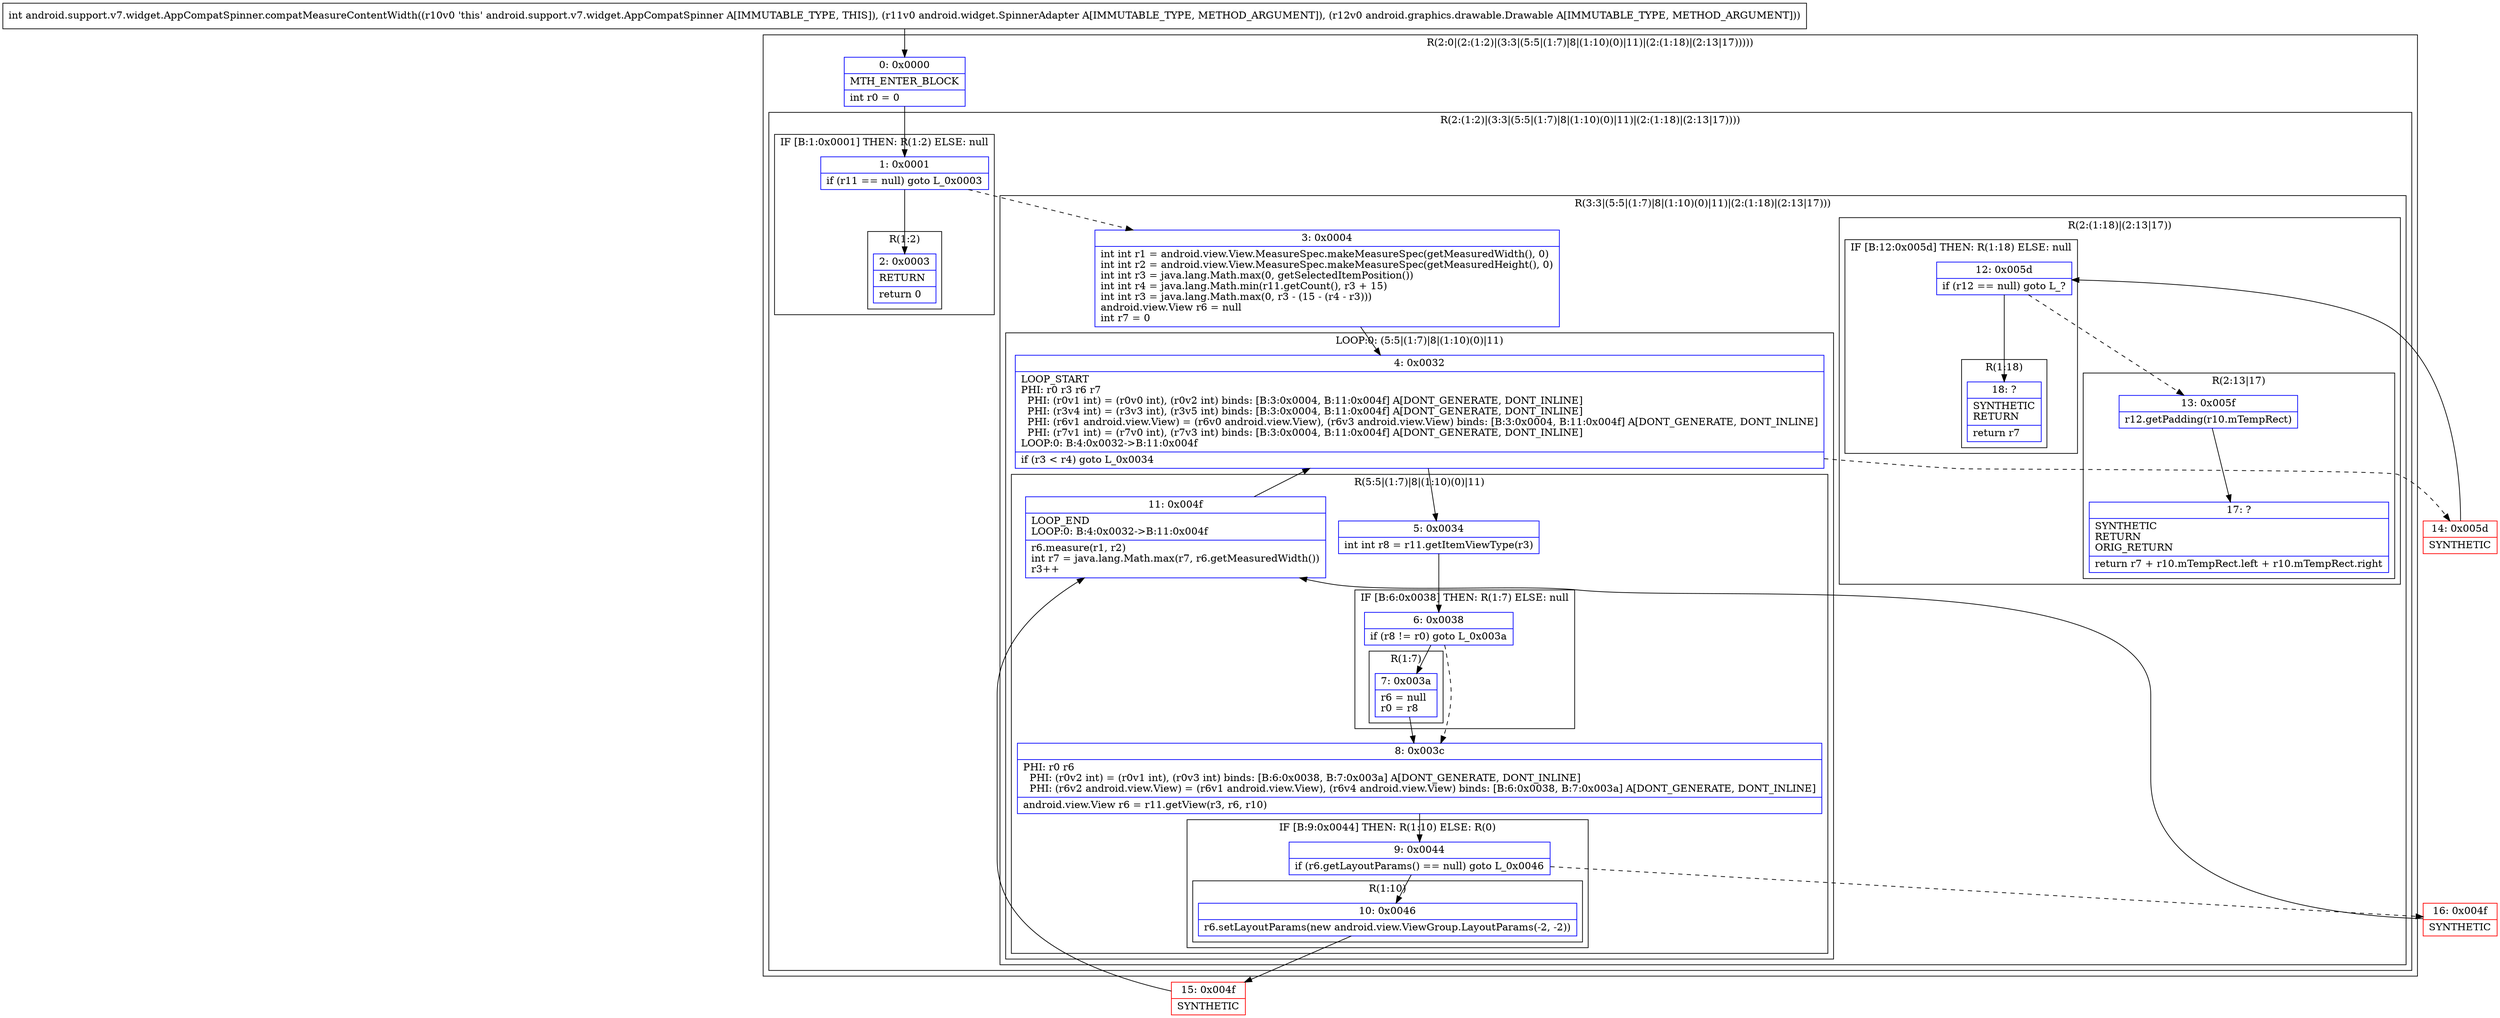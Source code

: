digraph "CFG forandroid.support.v7.widget.AppCompatSpinner.compatMeasureContentWidth(Landroid\/widget\/SpinnerAdapter;Landroid\/graphics\/drawable\/Drawable;)I" {
subgraph cluster_Region_612843838 {
label = "R(2:0|(2:(1:2)|(3:3|(5:5|(1:7)|8|(1:10)(0)|11)|(2:(1:18)|(2:13|17)))))";
node [shape=record,color=blue];
Node_0 [shape=record,label="{0\:\ 0x0000|MTH_ENTER_BLOCK\l|int r0 = 0\l}"];
subgraph cluster_Region_695426398 {
label = "R(2:(1:2)|(3:3|(5:5|(1:7)|8|(1:10)(0)|11)|(2:(1:18)|(2:13|17))))";
node [shape=record,color=blue];
subgraph cluster_IfRegion_2075580464 {
label = "IF [B:1:0x0001] THEN: R(1:2) ELSE: null";
node [shape=record,color=blue];
Node_1 [shape=record,label="{1\:\ 0x0001|if (r11 == null) goto L_0x0003\l}"];
subgraph cluster_Region_619464697 {
label = "R(1:2)";
node [shape=record,color=blue];
Node_2 [shape=record,label="{2\:\ 0x0003|RETURN\l|return 0\l}"];
}
}
subgraph cluster_Region_764923817 {
label = "R(3:3|(5:5|(1:7)|8|(1:10)(0)|11)|(2:(1:18)|(2:13|17)))";
node [shape=record,color=blue];
Node_3 [shape=record,label="{3\:\ 0x0004|int int r1 = android.view.View.MeasureSpec.makeMeasureSpec(getMeasuredWidth(), 0)\lint int r2 = android.view.View.MeasureSpec.makeMeasureSpec(getMeasuredHeight(), 0)\lint int r3 = java.lang.Math.max(0, getSelectedItemPosition())\lint int r4 = java.lang.Math.min(r11.getCount(), r3 + 15)\lint int r3 = java.lang.Math.max(0, r3 \- (15 \- (r4 \- r3)))\landroid.view.View r6 = null\lint r7 = 0\l}"];
subgraph cluster_LoopRegion_693649311 {
label = "LOOP:0: (5:5|(1:7)|8|(1:10)(0)|11)";
node [shape=record,color=blue];
Node_4 [shape=record,label="{4\:\ 0x0032|LOOP_START\lPHI: r0 r3 r6 r7 \l  PHI: (r0v1 int) = (r0v0 int), (r0v2 int) binds: [B:3:0x0004, B:11:0x004f] A[DONT_GENERATE, DONT_INLINE]\l  PHI: (r3v4 int) = (r3v3 int), (r3v5 int) binds: [B:3:0x0004, B:11:0x004f] A[DONT_GENERATE, DONT_INLINE]\l  PHI: (r6v1 android.view.View) = (r6v0 android.view.View), (r6v3 android.view.View) binds: [B:3:0x0004, B:11:0x004f] A[DONT_GENERATE, DONT_INLINE]\l  PHI: (r7v1 int) = (r7v0 int), (r7v3 int) binds: [B:3:0x0004, B:11:0x004f] A[DONT_GENERATE, DONT_INLINE]\lLOOP:0: B:4:0x0032\-\>B:11:0x004f\l|if (r3 \< r4) goto L_0x0034\l}"];
subgraph cluster_Region_864544148 {
label = "R(5:5|(1:7)|8|(1:10)(0)|11)";
node [shape=record,color=blue];
Node_5 [shape=record,label="{5\:\ 0x0034|int int r8 = r11.getItemViewType(r3)\l}"];
subgraph cluster_IfRegion_690247499 {
label = "IF [B:6:0x0038] THEN: R(1:7) ELSE: null";
node [shape=record,color=blue];
Node_6 [shape=record,label="{6\:\ 0x0038|if (r8 != r0) goto L_0x003a\l}"];
subgraph cluster_Region_1309313506 {
label = "R(1:7)";
node [shape=record,color=blue];
Node_7 [shape=record,label="{7\:\ 0x003a|r6 = null\lr0 = r8\l}"];
}
}
Node_8 [shape=record,label="{8\:\ 0x003c|PHI: r0 r6 \l  PHI: (r0v2 int) = (r0v1 int), (r0v3 int) binds: [B:6:0x0038, B:7:0x003a] A[DONT_GENERATE, DONT_INLINE]\l  PHI: (r6v2 android.view.View) = (r6v1 android.view.View), (r6v4 android.view.View) binds: [B:6:0x0038, B:7:0x003a] A[DONT_GENERATE, DONT_INLINE]\l|android.view.View r6 = r11.getView(r3, r6, r10)\l}"];
subgraph cluster_IfRegion_575519728 {
label = "IF [B:9:0x0044] THEN: R(1:10) ELSE: R(0)";
node [shape=record,color=blue];
Node_9 [shape=record,label="{9\:\ 0x0044|if (r6.getLayoutParams() == null) goto L_0x0046\l}"];
subgraph cluster_Region_833933975 {
label = "R(1:10)";
node [shape=record,color=blue];
Node_10 [shape=record,label="{10\:\ 0x0046|r6.setLayoutParams(new android.view.ViewGroup.LayoutParams(\-2, \-2))\l}"];
}
subgraph cluster_Region_1697709335 {
label = "R(0)";
node [shape=record,color=blue];
}
}
Node_11 [shape=record,label="{11\:\ 0x004f|LOOP_END\lLOOP:0: B:4:0x0032\-\>B:11:0x004f\l|r6.measure(r1, r2)\lint r7 = java.lang.Math.max(r7, r6.getMeasuredWidth())\lr3++\l}"];
}
}
subgraph cluster_Region_1452983618 {
label = "R(2:(1:18)|(2:13|17))";
node [shape=record,color=blue];
subgraph cluster_IfRegion_463528185 {
label = "IF [B:12:0x005d] THEN: R(1:18) ELSE: null";
node [shape=record,color=blue];
Node_12 [shape=record,label="{12\:\ 0x005d|if (r12 == null) goto L_?\l}"];
subgraph cluster_Region_1024670320 {
label = "R(1:18)";
node [shape=record,color=blue];
Node_18 [shape=record,label="{18\:\ ?|SYNTHETIC\lRETURN\l|return r7\l}"];
}
}
subgraph cluster_Region_1440702090 {
label = "R(2:13|17)";
node [shape=record,color=blue];
Node_13 [shape=record,label="{13\:\ 0x005f|r12.getPadding(r10.mTempRect)\l}"];
Node_17 [shape=record,label="{17\:\ ?|SYNTHETIC\lRETURN\lORIG_RETURN\l|return r7 + r10.mTempRect.left + r10.mTempRect.right\l}"];
}
}
}
}
}
Node_14 [shape=record,color=red,label="{14\:\ 0x005d|SYNTHETIC\l}"];
Node_15 [shape=record,color=red,label="{15\:\ 0x004f|SYNTHETIC\l}"];
Node_16 [shape=record,color=red,label="{16\:\ 0x004f|SYNTHETIC\l}"];
MethodNode[shape=record,label="{int android.support.v7.widget.AppCompatSpinner.compatMeasureContentWidth((r10v0 'this' android.support.v7.widget.AppCompatSpinner A[IMMUTABLE_TYPE, THIS]), (r11v0 android.widget.SpinnerAdapter A[IMMUTABLE_TYPE, METHOD_ARGUMENT]), (r12v0 android.graphics.drawable.Drawable A[IMMUTABLE_TYPE, METHOD_ARGUMENT])) }"];
MethodNode -> Node_0;
Node_0 -> Node_1;
Node_1 -> Node_2;
Node_1 -> Node_3[style=dashed];
Node_3 -> Node_4;
Node_4 -> Node_5;
Node_4 -> Node_14[style=dashed];
Node_5 -> Node_6;
Node_6 -> Node_7;
Node_6 -> Node_8[style=dashed];
Node_7 -> Node_8;
Node_8 -> Node_9;
Node_9 -> Node_10;
Node_9 -> Node_16[style=dashed];
Node_10 -> Node_15;
Node_11 -> Node_4;
Node_12 -> Node_13[style=dashed];
Node_12 -> Node_18;
Node_13 -> Node_17;
Node_14 -> Node_12;
Node_15 -> Node_11;
Node_16 -> Node_11;
}

